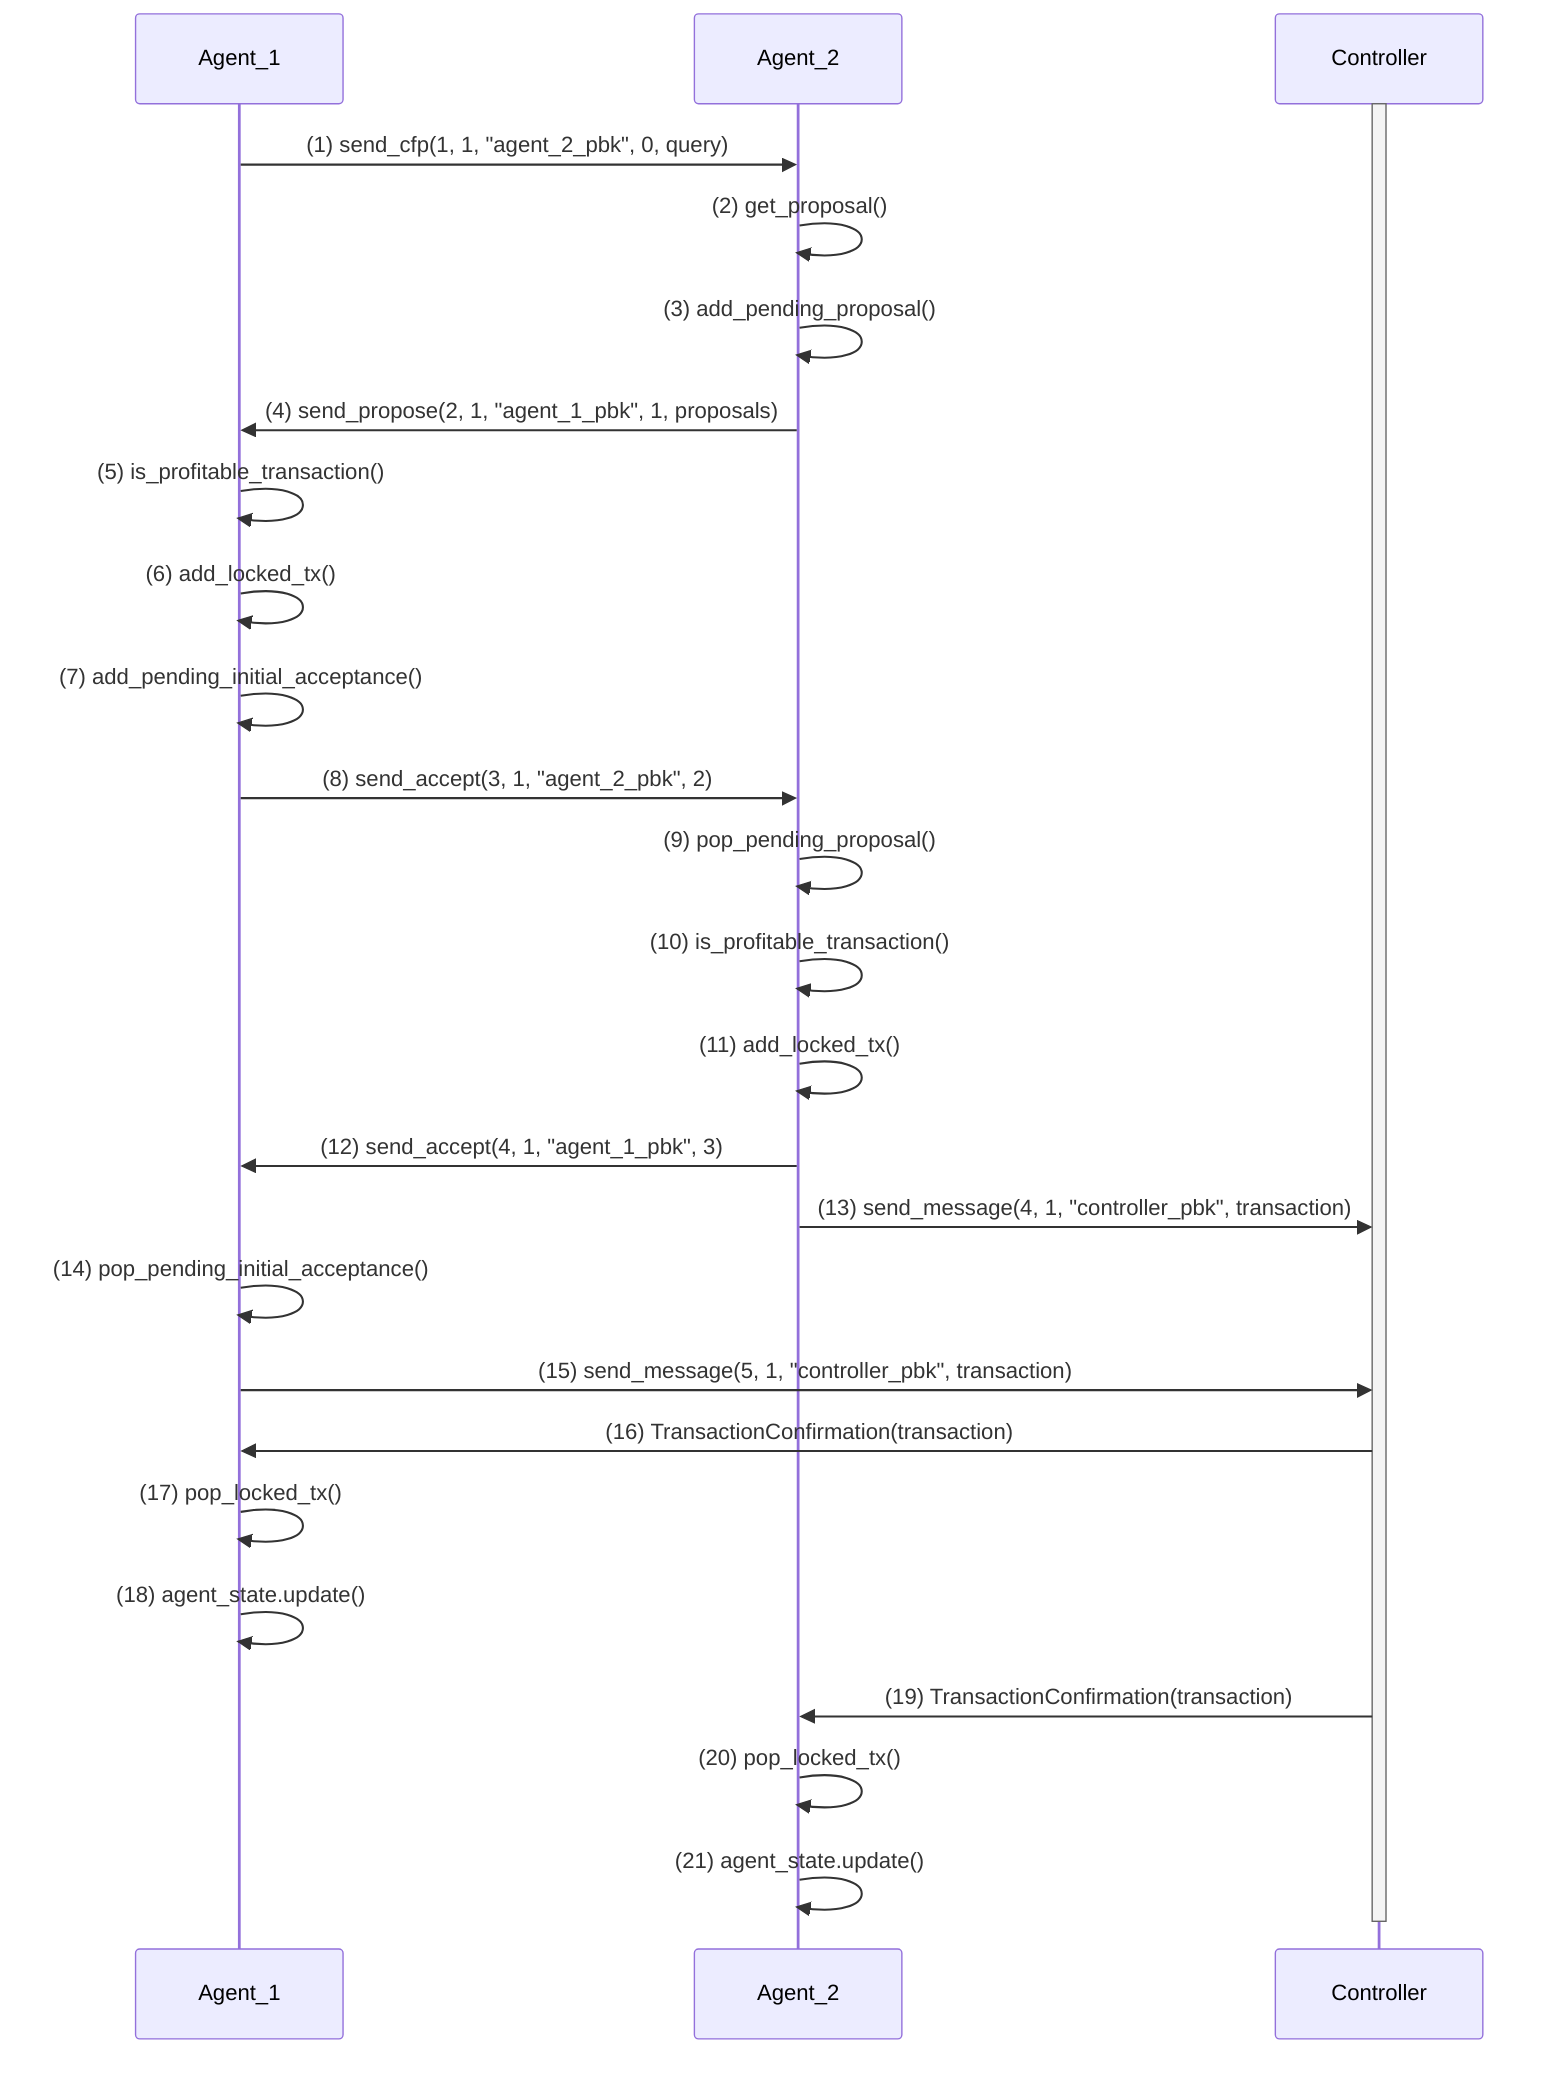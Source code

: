 sequenceDiagram

    participant Agent_1

    participant Agent_2

    participant Controller

    activate Controller

    Agent_1->>Agent_2: (1) send_cfp(1, 1, "agent_2_pbk", 0, query)
    
    Agent_2->>Agent_2: (2) get_proposal()
    Agent_2->>Agent_2: (3) add_pending_proposal()

    Agent_2->>Agent_1: (4) send_propose(2, 1, "agent_1_pbk", 1, proposals)

    Agent_1->>Agent_1: (5) is_profitable_transaction()
    Agent_1->>Agent_1: (6) add_locked_tx()
    Agent_1->>Agent_1: (7) add_pending_initial_acceptance()

    Agent_1->>Agent_2: (8) send_accept(3, 1, "agent_2_pbk", 2)

    Agent_2->>Agent_2: (9) pop_pending_proposal()
    Agent_2->>Agent_2: (10) is_profitable_transaction()
    Agent_2->>Agent_2: (11) add_locked_tx()

    Agent_2->>Agent_1: (12) send_accept(4, 1, "agent_1_pbk", 3)
    Agent_2->>Controller: (13) send_message(4, 1, "controller_pbk", transaction)

    Agent_1->>Agent_1: (14) pop_pending_initial_acceptance()

    Agent_1->>Controller: (15) send_message(5, 1, "controller_pbk", transaction)

    Controller->>Agent_1: (16) TransactionConfirmation(transaction)

    Agent_1->>Agent_1: (17) pop_locked_tx()
    Agent_1->>Agent_1: (18) agent_state.update()

    Controller->>Agent_2: (19) TransactionConfirmation(transaction)

    Agent_2->>Agent_2: (20) pop_locked_tx()
    Agent_2->>Agent_2: (21) agent_state.update()

    deactivate Controller